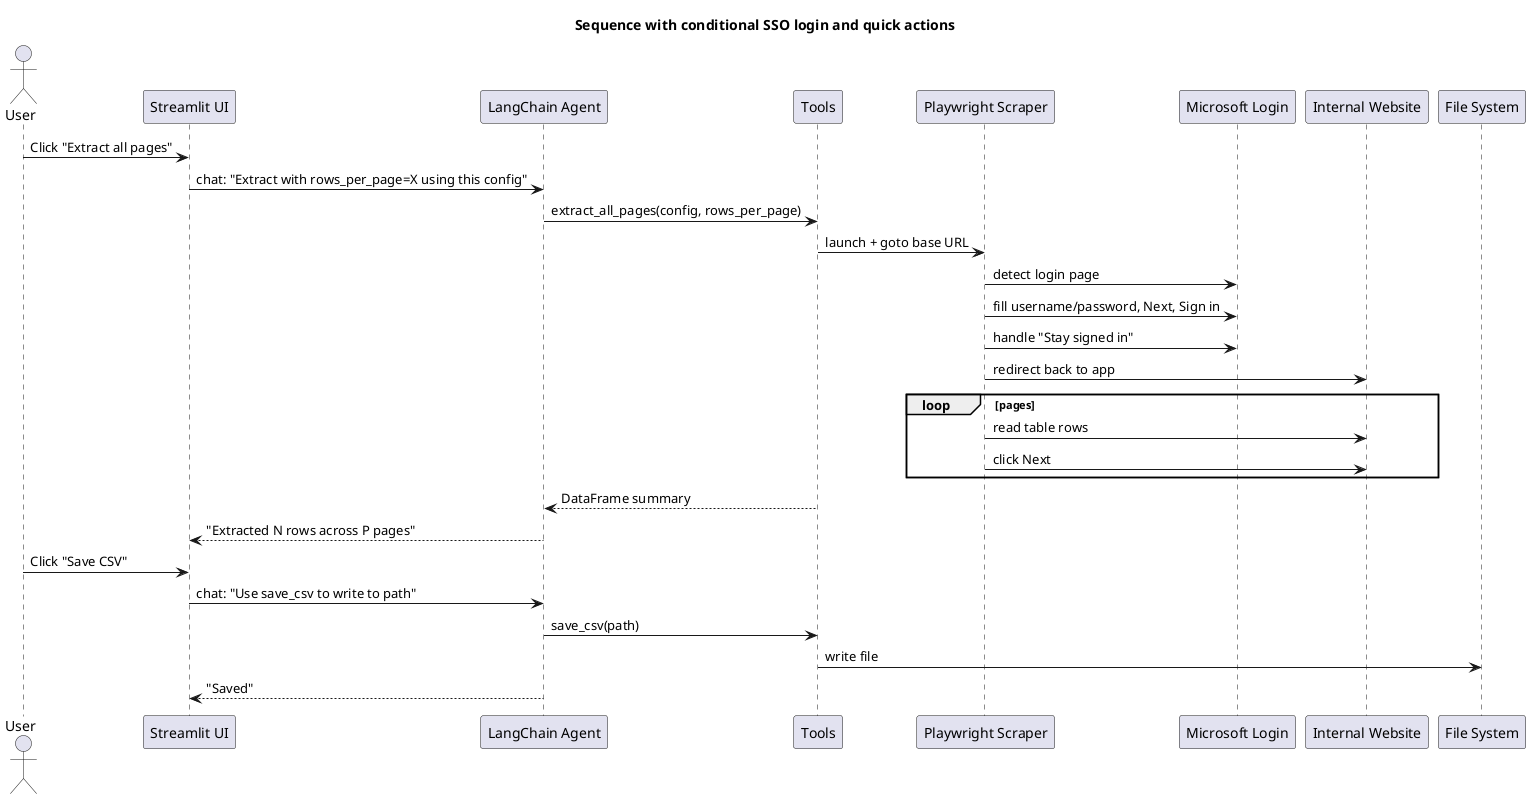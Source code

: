 @startuml
title Sequence with conditional SSO login and quick actions

actor User
participant UI as "Streamlit UI"
participant Agent as "LangChain Agent"
participant Tools as "Tools"
participant Scraper as "Playwright Scraper"
participant MS as "Microsoft Login"
participant Site as "Internal Website"
participant FS as "File System"

User -> UI : Click "Extract all pages"
UI -> Agent : chat: "Extract with rows_per_page=X using this config"
Agent -> Tools : extract_all_pages(config, rows_per_page)
Tools -> Scraper : launch + goto base URL
Scraper -> MS : detect login page
Scraper -> MS : fill username/password, Next, Sign in
Scraper -> MS : handle "Stay signed in"
Scraper -> Site : redirect back to app
loop pages
  Scraper -> Site : read table rows
  Scraper -> Site : click Next
end
Tools --> Agent : DataFrame summary
Agent --> UI : "Extracted N rows across P pages"
User -> UI : Click "Save CSV"
UI -> Agent : chat: "Use save_csv to write to path"
Agent -> Tools : save_csv(path)
Tools -> FS : write file
Agent --> UI : "Saved"

@enduml
